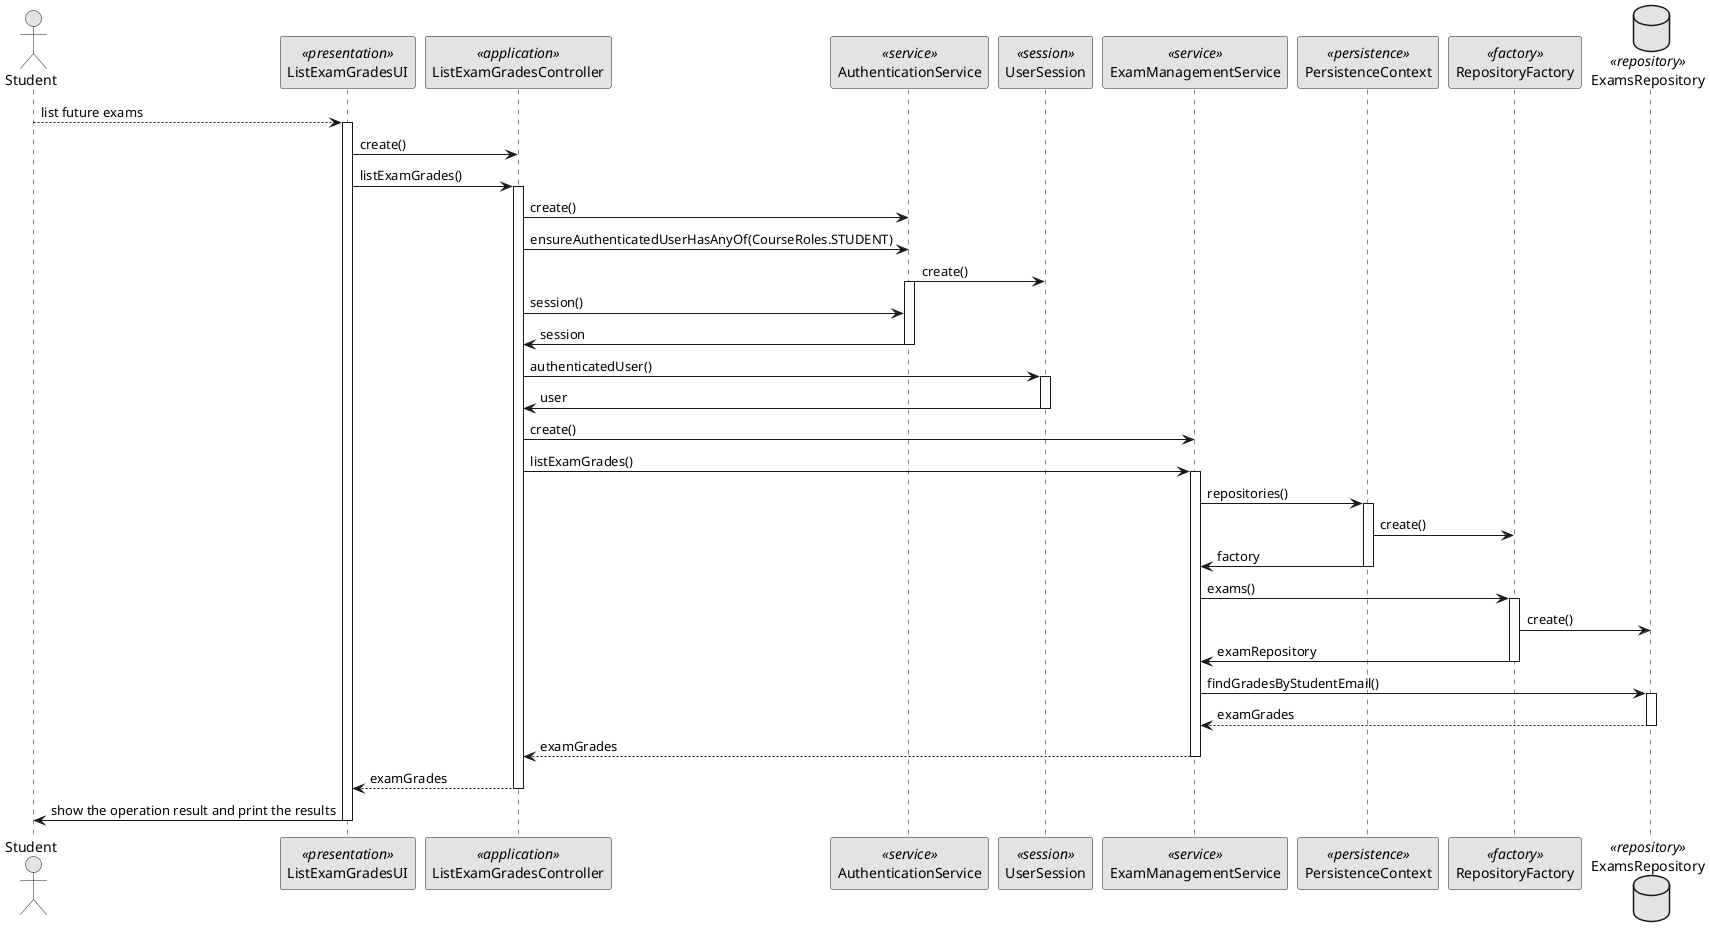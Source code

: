@startuml

skinparam monochrome true
skinparam packageStyle rect
skinparam defaultFontName FG Virgil
skinparam shadowing false

actor Student as Actor
participant ListExamGradesUI as UI <<presentation>>
participant ListExamGradesController as Controller <<application>>
participant AuthenticationService as Autzh <<service>>
participant UserSession as UserSession <<session>>
participant ExamManagementService as Service <<service>>
participant PersistenceContext as Context <<persistence>>
participant RepositoryFactory as Factory <<factory>>
database ExamsRepository as Repository <<repository>>

Actor --> UI : list future exams

activate UI
UI -> Controller : create()

UI -> Controller : listExamGrades()

activate Controller
Controller -> Autzh : create()
Controller -> Autzh : ensureAuthenticatedUserHasAnyOf(CourseRoles.STUDENT)
Autzh -> UserSession : create()

activate Autzh
Controller -> Autzh : session()
Autzh -> Controller : session
deactivate Autzh

Controller -> UserSession : authenticatedUser()
activate UserSession
UserSession -> Controller : user
deactivate UserSession

Controller -> Service : create()
Controller -> Service : listExamGrades()

activate Service
Service -> Context : repositories()

activate Context
Context -> Factory : create()
Context -> Service : factory
deactivate Context

Service -> Factory : exams()

activate Factory
Factory -> Repository : create()
Factory -> Service : examRepository
deactivate Factory

Service -> Repository : findGradesByStudentEmail()

activate Repository
Repository --> Service : examGrades

deactivate Repository
Service --> Controller : examGrades

deactivate Service
Controller --> UI : examGrades

deactivate Controller
UI -> Actor : show the operation result and print the results

deactivate UI
@enduml